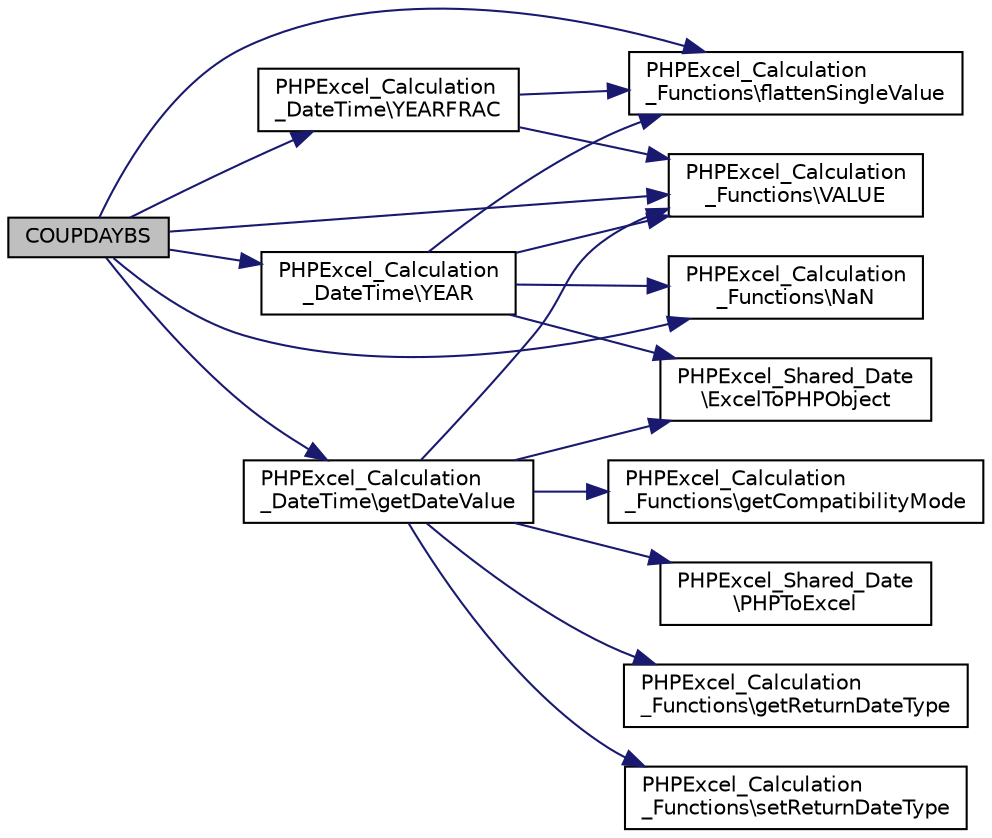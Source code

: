 digraph "COUPDAYBS"
{
  edge [fontname="Helvetica",fontsize="10",labelfontname="Helvetica",labelfontsize="10"];
  node [fontname="Helvetica",fontsize="10",shape=record];
  rankdir="LR";
  Node26 [label="COUPDAYBS",height=0.2,width=0.4,color="black", fillcolor="grey75", style="filled", fontcolor="black"];
  Node26 -> Node27 [color="midnightblue",fontsize="10",style="solid",fontname="Helvetica"];
  Node27 [label="PHPExcel_Calculation\l_Functions\\flattenSingleValue",height=0.2,width=0.4,color="black", fillcolor="white", style="filled",URL="$class_p_h_p_excel___calculation___functions.html#acaf2a2e8a02edcc96314474aa06d8550"];
  Node26 -> Node28 [color="midnightblue",fontsize="10",style="solid",fontname="Helvetica"];
  Node28 [label="PHPExcel_Calculation\l_DateTime\\getDateValue",height=0.2,width=0.4,color="black", fillcolor="white", style="filled",URL="$class_p_h_p_excel___calculation___date_time.html#a3421732b7b2db7eda6c35bd6c16d52d6"];
  Node28 -> Node29 [color="midnightblue",fontsize="10",style="solid",fontname="Helvetica"];
  Node29 [label="PHPExcel_Calculation\l_Functions\\getCompatibilityMode",height=0.2,width=0.4,color="black", fillcolor="white", style="filled",URL="$class_p_h_p_excel___calculation___functions.html#a90371057b06045a2318f8e85c3115e88"];
  Node28 -> Node30 [color="midnightblue",fontsize="10",style="solid",fontname="Helvetica"];
  Node30 [label="PHPExcel_Calculation\l_Functions\\VALUE",height=0.2,width=0.4,color="black", fillcolor="white", style="filled",URL="$class_p_h_p_excel___calculation___functions.html#a2cc495b625ec296fd11527f968a37698"];
  Node28 -> Node31 [color="midnightblue",fontsize="10",style="solid",fontname="Helvetica"];
  Node31 [label="PHPExcel_Shared_Date\l\\PHPToExcel",height=0.2,width=0.4,color="black", fillcolor="white", style="filled",URL="$class_p_h_p_excel___shared___date.html#a18486a897b4ae116d7f4cc55eb4937d5"];
  Node28 -> Node32 [color="midnightblue",fontsize="10",style="solid",fontname="Helvetica"];
  Node32 [label="PHPExcel_Calculation\l_Functions\\getReturnDateType",height=0.2,width=0.4,color="black", fillcolor="white", style="filled",URL="$class_p_h_p_excel___calculation___functions.html#adf6f0cce10c83cf95079483f2090d3cc"];
  Node28 -> Node33 [color="midnightblue",fontsize="10",style="solid",fontname="Helvetica"];
  Node33 [label="PHPExcel_Calculation\l_Functions\\setReturnDateType",height=0.2,width=0.4,color="black", fillcolor="white", style="filled",URL="$class_p_h_p_excel___calculation___functions.html#a75af080abcb5370f3c1356ef532e0e7c"];
  Node28 -> Node34 [color="midnightblue",fontsize="10",style="solid",fontname="Helvetica"];
  Node34 [label="PHPExcel_Shared_Date\l\\ExcelToPHPObject",height=0.2,width=0.4,color="black", fillcolor="white", style="filled",URL="$class_p_h_p_excel___shared___date.html#add55323c5d87e387d92dd84873cd1995"];
  Node26 -> Node30 [color="midnightblue",fontsize="10",style="solid",fontname="Helvetica"];
  Node26 -> Node35 [color="midnightblue",fontsize="10",style="solid",fontname="Helvetica"];
  Node35 [label="PHPExcel_Calculation\l_Functions\\NaN",height=0.2,width=0.4,color="black", fillcolor="white", style="filled",URL="$class_p_h_p_excel___calculation___functions.html#ad35ef66aa71a12a3f978b34c0e595a89"];
  Node26 -> Node36 [color="midnightblue",fontsize="10",style="solid",fontname="Helvetica"];
  Node36 [label="PHPExcel_Calculation\l_DateTime\\YEAR",height=0.2,width=0.4,color="black", fillcolor="white", style="filled",URL="$class_p_h_p_excel___calculation___date_time.html#ac8d1f65061b2feff8789d2d8a5746bdd"];
  Node36 -> Node27 [color="midnightblue",fontsize="10",style="solid",fontname="Helvetica"];
  Node36 -> Node30 [color="midnightblue",fontsize="10",style="solid",fontname="Helvetica"];
  Node36 -> Node35 [color="midnightblue",fontsize="10",style="solid",fontname="Helvetica"];
  Node36 -> Node34 [color="midnightblue",fontsize="10",style="solid",fontname="Helvetica"];
  Node26 -> Node37 [color="midnightblue",fontsize="10",style="solid",fontname="Helvetica"];
  Node37 [label="PHPExcel_Calculation\l_DateTime\\YEARFRAC",height=0.2,width=0.4,color="black", fillcolor="white", style="filled",URL="$class_p_h_p_excel___calculation___date_time.html#a5a1e26f8850b53789d094781767f2e7d"];
  Node37 -> Node27 [color="midnightblue",fontsize="10",style="solid",fontname="Helvetica"];
  Node37 -> Node30 [color="midnightblue",fontsize="10",style="solid",fontname="Helvetica"];
}

